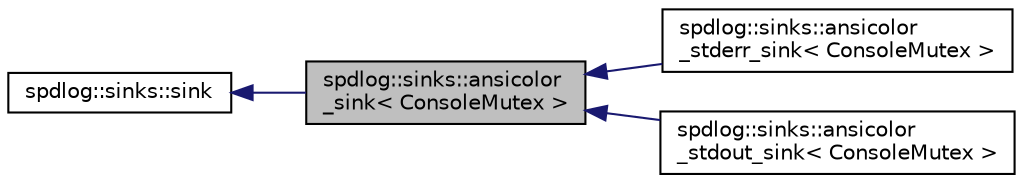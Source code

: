 digraph "spdlog::sinks::ansicolor_sink&lt; ConsoleMutex &gt;"
{
  edge [fontname="Helvetica",fontsize="10",labelfontname="Helvetica",labelfontsize="10"];
  node [fontname="Helvetica",fontsize="10",shape=record];
  rankdir="LR";
  Node0 [label="spdlog::sinks::ansicolor\l_sink\< ConsoleMutex \>",height=0.2,width=0.4,color="black", fillcolor="grey75", style="filled", fontcolor="black"];
  Node1 -> Node0 [dir="back",color="midnightblue",fontsize="10",style="solid"];
  Node1 [label="spdlog::sinks::sink",height=0.2,width=0.4,color="black", fillcolor="white", style="filled",URL="$classspdlog_1_1sinks_1_1sink.html"];
  Node0 -> Node2 [dir="back",color="midnightblue",fontsize="10",style="solid"];
  Node2 [label="spdlog::sinks::ansicolor\l_stderr_sink\< ConsoleMutex \>",height=0.2,width=0.4,color="black", fillcolor="white", style="filled",URL="$classspdlog_1_1sinks_1_1ansicolor__stderr__sink.html"];
  Node0 -> Node3 [dir="back",color="midnightblue",fontsize="10",style="solid"];
  Node3 [label="spdlog::sinks::ansicolor\l_stdout_sink\< ConsoleMutex \>",height=0.2,width=0.4,color="black", fillcolor="white", style="filled",URL="$classspdlog_1_1sinks_1_1ansicolor__stdout__sink.html"];
}
